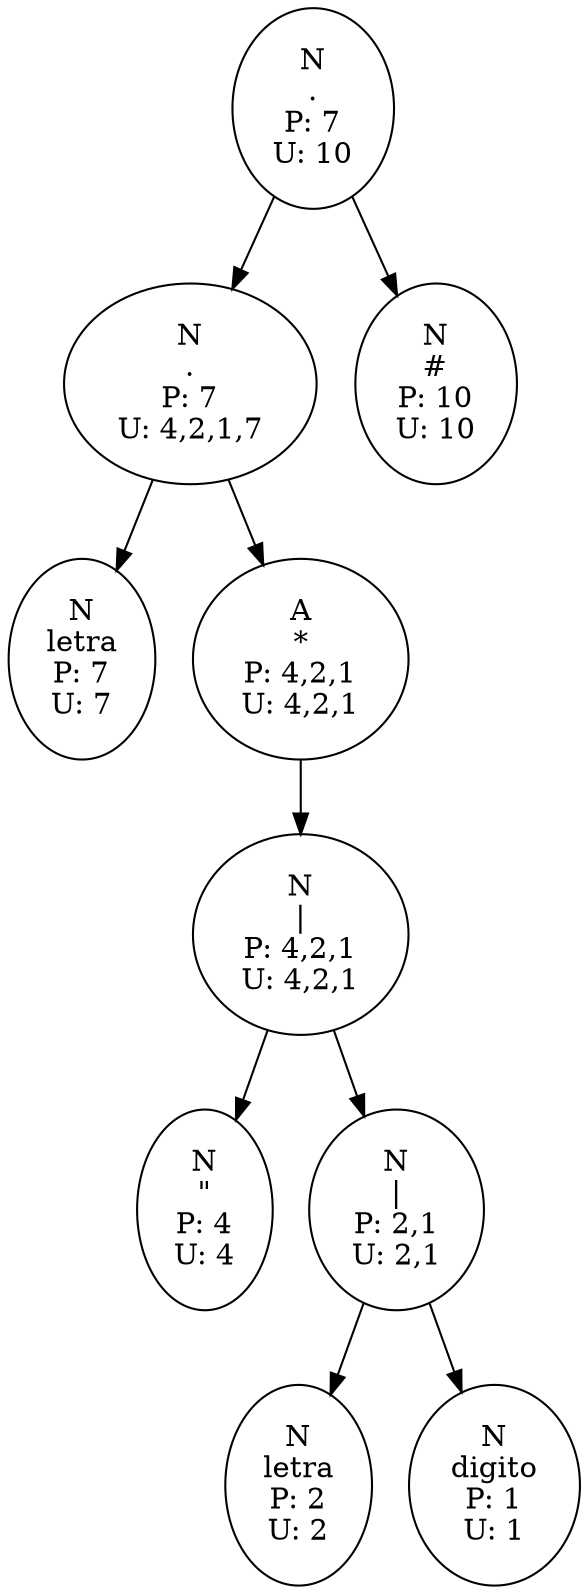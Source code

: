 digraph G{
9->8
8->7
7[label="N
letra
P: 7
U: 7"];
8[label="N
.
P: 7
U: 4,2,1,7"];
8->6
6->5
5->4
4[label="N
\"
P: 4
U: 4"];
5[label="N
|
P: 4,2,1
U: 4,2,1"];
5->3
3->2
2[label="N
letra
P: 2
U: 2"];
3[label="N
|
P: 2,1
U: 2,1"];
3->1
1[label="N
digito
P: 1
U: 1"];
6[label="A
*
P: 4,2,1
U: 4,2,1"];
9[label="N
.
P: 7
U: 10"];
9->10
10[label="N
#
P: 10
U: 10"];
}
